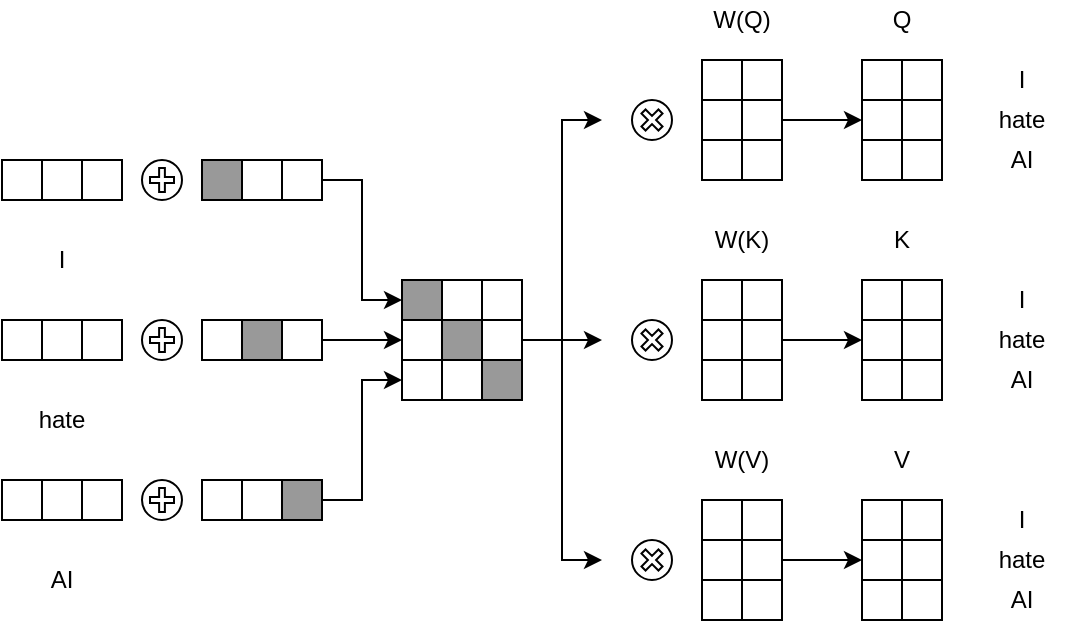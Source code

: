 <mxfile version="12.9.11" type="device"><diagram id="gSFtgMqGi9ohHK26Lygv" name="Page-1"><mxGraphModel dx="981" dy="463" grid="1" gridSize="10" guides="1" tooltips="1" connect="1" arrows="1" fold="1" page="1" pageScale="1" pageWidth="850" pageHeight="1100" math="0" shadow="0"><root><mxCell id="0"/><mxCell id="1" parent="0"/><mxCell id="Qm2T9JlyRPmXL9uz5Jr--30" value="" style="rounded=0;whiteSpace=wrap;html=1;" parent="1" vertex="1"><mxGeometry x="450" y="670" width="20" height="20" as="geometry"/></mxCell><mxCell id="Qm2T9JlyRPmXL9uz5Jr--31" value="" style="rounded=0;whiteSpace=wrap;html=1;" parent="1" vertex="1"><mxGeometry x="470" y="670" width="20" height="20" as="geometry"/></mxCell><mxCell id="Qm2T9JlyRPmXL9uz5Jr--53" value="" style="rounded=0;whiteSpace=wrap;html=1;" parent="1" vertex="1"><mxGeometry x="100" y="720" width="20" height="20" as="geometry"/></mxCell><mxCell id="Qm2T9JlyRPmXL9uz5Jr--54" value="" style="rounded=0;whiteSpace=wrap;html=1;" parent="1" vertex="1"><mxGeometry x="120" y="720" width="20" height="20" as="geometry"/></mxCell><mxCell id="Qm2T9JlyRPmXL9uz5Jr--55" value="" style="rounded=0;whiteSpace=wrap;html=1;" parent="1" vertex="1"><mxGeometry x="140" y="720" width="20" height="20" as="geometry"/></mxCell><mxCell id="Qm2T9JlyRPmXL9uz5Jr--56" value="" style="rounded=0;whiteSpace=wrap;html=1;" parent="1" vertex="1"><mxGeometry x="100" y="800" width="20" height="20" as="geometry"/></mxCell><mxCell id="Qm2T9JlyRPmXL9uz5Jr--57" value="" style="rounded=0;whiteSpace=wrap;html=1;" parent="1" vertex="1"><mxGeometry x="120" y="800" width="20" height="20" as="geometry"/></mxCell><mxCell id="Qm2T9JlyRPmXL9uz5Jr--58" value="" style="rounded=0;whiteSpace=wrap;html=1;" parent="1" vertex="1"><mxGeometry x="140" y="800" width="20" height="20" as="geometry"/></mxCell><mxCell id="Qm2T9JlyRPmXL9uz5Jr--62" value="I" style="text;html=1;strokeColor=none;fillColor=none;align=center;verticalAlign=middle;whiteSpace=wrap;rounded=0;" parent="1" vertex="1"><mxGeometry x="100" y="760" width="60" height="20" as="geometry"/></mxCell><mxCell id="Qm2T9JlyRPmXL9uz5Jr--63" value="hate" style="text;html=1;strokeColor=none;fillColor=none;align=center;verticalAlign=middle;whiteSpace=wrap;rounded=0;" parent="1" vertex="1"><mxGeometry x="100" y="840" width="60" height="20" as="geometry"/></mxCell><mxCell id="Qm2T9JlyRPmXL9uz5Jr--64" value="AI" style="text;html=1;strokeColor=none;fillColor=none;align=center;verticalAlign=middle;whiteSpace=wrap;rounded=0;" parent="1" vertex="1"><mxGeometry x="100" y="920" width="60" height="20" as="geometry"/></mxCell><mxCell id="Qm2T9JlyRPmXL9uz5Jr--71" value="" style="rounded=0;whiteSpace=wrap;html=1;" parent="1" vertex="1"><mxGeometry x="450" y="690" width="20" height="20" as="geometry"/></mxCell><mxCell id="NEwDj_R2V4vK9F48AFCS-55" style="edgeStyle=orthogonalEdgeStyle;rounded=0;orthogonalLoop=1;jettySize=auto;html=1;exitX=1;exitY=0.5;exitDx=0;exitDy=0;entryX=0;entryY=0.5;entryDx=0;entryDy=0;" edge="1" parent="1" source="Qm2T9JlyRPmXL9uz5Jr--72" target="NEwDj_R2V4vK9F48AFCS-27"><mxGeometry relative="1" as="geometry"/></mxCell><mxCell id="Qm2T9JlyRPmXL9uz5Jr--72" value="" style="rounded=0;whiteSpace=wrap;html=1;" parent="1" vertex="1"><mxGeometry x="470" y="690" width="20" height="20" as="geometry"/></mxCell><mxCell id="Qm2T9JlyRPmXL9uz5Jr--74" value="" style="rounded=0;whiteSpace=wrap;html=1;" parent="1" vertex="1"><mxGeometry x="450" y="710" width="20" height="20" as="geometry"/></mxCell><mxCell id="Qm2T9JlyRPmXL9uz5Jr--75" value="" style="rounded=0;whiteSpace=wrap;html=1;" parent="1" vertex="1"><mxGeometry x="470" y="710" width="20" height="20" as="geometry"/></mxCell><mxCell id="Qm2T9JlyRPmXL9uz5Jr--126" value="" style="rounded=0;whiteSpace=wrap;html=1;" parent="1" vertex="1"><mxGeometry x="100" y="880" width="20" height="20" as="geometry"/></mxCell><mxCell id="Qm2T9JlyRPmXL9uz5Jr--127" value="" style="rounded=0;whiteSpace=wrap;html=1;" parent="1" vertex="1"><mxGeometry x="120" y="880" width="20" height="20" as="geometry"/></mxCell><mxCell id="Qm2T9JlyRPmXL9uz5Jr--128" value="" style="rounded=0;whiteSpace=wrap;html=1;" parent="1" vertex="1"><mxGeometry x="140" y="880" width="20" height="20" as="geometry"/></mxCell><mxCell id="Qm2T9JlyRPmXL9uz5Jr--139" value="" style="rounded=0;whiteSpace=wrap;html=1;labelBackgroundColor=none;fillColor=#999999;strokeColor=#000000;fontColor=#333333;" parent="1" vertex="1"><mxGeometry x="200" y="720" width="20" height="20" as="geometry"/></mxCell><mxCell id="Qm2T9JlyRPmXL9uz5Jr--148" style="edgeStyle=orthogonalEdgeStyle;rounded=0;orthogonalLoop=1;jettySize=auto;html=1;exitX=1;exitY=0.5;exitDx=0;exitDy=0;entryX=0;entryY=0.5;entryDx=0;entryDy=0;fontColor=#B3B3B3;" parent="1" source="Qm2T9JlyRPmXL9uz5Jr--141" target="Qm2T9JlyRPmXL9uz5Jr--153" edge="1"><mxGeometry relative="1" as="geometry"><mxPoint x="230" y="640" as="targetPoint"/></mxGeometry></mxCell><mxCell id="Qm2T9JlyRPmXL9uz5Jr--140" value="" style="rounded=0;whiteSpace=wrap;html=1;" parent="1" vertex="1"><mxGeometry x="220" y="720" width="20" height="20" as="geometry"/></mxCell><mxCell id="Qm2T9JlyRPmXL9uz5Jr--141" value="" style="rounded=0;whiteSpace=wrap;html=1;" parent="1" vertex="1"><mxGeometry x="240" y="720" width="20" height="20" as="geometry"/></mxCell><mxCell id="Qm2T9JlyRPmXL9uz5Jr--142" value="" style="rounded=0;whiteSpace=wrap;html=1;" parent="1" vertex="1"><mxGeometry x="200" y="800" width="20" height="20" as="geometry"/></mxCell><mxCell id="Qm2T9JlyRPmXL9uz5Jr--150" style="edgeStyle=orthogonalEdgeStyle;rounded=0;orthogonalLoop=1;jettySize=auto;html=1;exitX=1;exitY=0.5;exitDx=0;exitDy=0;fontColor=#B3B3B3;entryX=0;entryY=0.5;entryDx=0;entryDy=0;" parent="1" source="Qm2T9JlyRPmXL9uz5Jr--144" target="Qm2T9JlyRPmXL9uz5Jr--156" edge="1"><mxGeometry relative="1" as="geometry"><mxPoint x="230" y="640" as="targetPoint"/></mxGeometry></mxCell><mxCell id="Qm2T9JlyRPmXL9uz5Jr--143" value="" style="rounded=0;whiteSpace=wrap;html=1;fillColor=#999999;" parent="1" vertex="1"><mxGeometry x="220" y="800" width="20" height="20" as="geometry"/></mxCell><mxCell id="Qm2T9JlyRPmXL9uz5Jr--144" value="" style="rounded=0;whiteSpace=wrap;html=1;" parent="1" vertex="1"><mxGeometry x="240" y="800" width="20" height="20" as="geometry"/></mxCell><mxCell id="Qm2T9JlyRPmXL9uz5Jr--145" value="" style="rounded=0;whiteSpace=wrap;html=1;" parent="1" vertex="1"><mxGeometry x="200" y="880" width="20" height="20" as="geometry"/></mxCell><mxCell id="Qm2T9JlyRPmXL9uz5Jr--151" style="edgeStyle=orthogonalEdgeStyle;rounded=0;orthogonalLoop=1;jettySize=auto;html=1;exitX=1;exitY=0.5;exitDx=0;exitDy=0;fontColor=#B3B3B3;entryX=0;entryY=0.5;entryDx=0;entryDy=0;" parent="1" source="Qm2T9JlyRPmXL9uz5Jr--147" target="Qm2T9JlyRPmXL9uz5Jr--159" edge="1"><mxGeometry relative="1" as="geometry"><mxPoint x="230" y="640" as="targetPoint"/></mxGeometry></mxCell><mxCell id="Qm2T9JlyRPmXL9uz5Jr--146" value="" style="rounded=0;whiteSpace=wrap;html=1;" parent="1" vertex="1"><mxGeometry x="220" y="880" width="20" height="20" as="geometry"/></mxCell><mxCell id="Qm2T9JlyRPmXL9uz5Jr--147" value="" style="rounded=0;whiteSpace=wrap;html=1;fillColor=#999999;" parent="1" vertex="1"><mxGeometry x="240" y="880" width="20" height="20" as="geometry"/></mxCell><mxCell id="Qm2T9JlyRPmXL9uz5Jr--153" value="" style="rounded=0;whiteSpace=wrap;html=1;fillColor=#999999;" parent="1" vertex="1"><mxGeometry x="300" y="780" width="20" height="20" as="geometry"/></mxCell><mxCell id="Qm2T9JlyRPmXL9uz5Jr--154" value="" style="rounded=0;whiteSpace=wrap;html=1;" parent="1" vertex="1"><mxGeometry x="320" y="780" width="20" height="20" as="geometry"/></mxCell><mxCell id="Qm2T9JlyRPmXL9uz5Jr--155" value="" style="rounded=0;whiteSpace=wrap;html=1;" parent="1" vertex="1"><mxGeometry x="340" y="780" width="20" height="20" as="geometry"/></mxCell><mxCell id="Qm2T9JlyRPmXL9uz5Jr--156" value="" style="rounded=0;whiteSpace=wrap;html=1;" parent="1" vertex="1"><mxGeometry x="300" y="800" width="20" height="20" as="geometry"/></mxCell><mxCell id="Qm2T9JlyRPmXL9uz5Jr--157" value="" style="rounded=0;whiteSpace=wrap;html=1;fillColor=#999999;" parent="1" vertex="1"><mxGeometry x="320" y="800" width="20" height="20" as="geometry"/></mxCell><mxCell id="NEwDj_R2V4vK9F48AFCS-2" style="edgeStyle=orthogonalEdgeStyle;rounded=0;orthogonalLoop=1;jettySize=auto;html=1;exitX=1;exitY=0.5;exitDx=0;exitDy=0;" edge="1" parent="1" source="Qm2T9JlyRPmXL9uz5Jr--158"><mxGeometry relative="1" as="geometry"><mxPoint x="400" y="700" as="targetPoint"/><Array as="points"><mxPoint x="380" y="810"/><mxPoint x="380" y="700"/></Array></mxGeometry></mxCell><mxCell id="NEwDj_R2V4vK9F48AFCS-20" style="edgeStyle=orthogonalEdgeStyle;rounded=0;orthogonalLoop=1;jettySize=auto;html=1;exitX=1;exitY=0.5;exitDx=0;exitDy=0;" edge="1" parent="1" source="Qm2T9JlyRPmXL9uz5Jr--158"><mxGeometry relative="1" as="geometry"><mxPoint x="400" y="810" as="targetPoint"/></mxGeometry></mxCell><mxCell id="NEwDj_R2V4vK9F48AFCS-21" style="edgeStyle=orthogonalEdgeStyle;rounded=0;orthogonalLoop=1;jettySize=auto;html=1;exitX=1;exitY=0.5;exitDx=0;exitDy=0;" edge="1" parent="1" source="Qm2T9JlyRPmXL9uz5Jr--158"><mxGeometry relative="1" as="geometry"><mxPoint x="400" y="920" as="targetPoint"/><Array as="points"><mxPoint x="380" y="810"/><mxPoint x="380" y="920"/></Array></mxGeometry></mxCell><mxCell id="Qm2T9JlyRPmXL9uz5Jr--158" value="" style="rounded=0;whiteSpace=wrap;html=1;" parent="1" vertex="1"><mxGeometry x="340" y="800" width="20" height="20" as="geometry"/></mxCell><mxCell id="Qm2T9JlyRPmXL9uz5Jr--159" value="" style="rounded=0;whiteSpace=wrap;html=1;" parent="1" vertex="1"><mxGeometry x="300" y="820" width="20" height="20" as="geometry"/></mxCell><mxCell id="Qm2T9JlyRPmXL9uz5Jr--160" value="" style="rounded=0;whiteSpace=wrap;html=1;" parent="1" vertex="1"><mxGeometry x="320" y="820" width="20" height="20" as="geometry"/></mxCell><mxCell id="Qm2T9JlyRPmXL9uz5Jr--161" value="" style="rounded=0;whiteSpace=wrap;html=1;fillColor=#999999;" parent="1" vertex="1"><mxGeometry x="340" y="820" width="20" height="20" as="geometry"/></mxCell><mxCell id="Qm2T9JlyRPmXL9uz5Jr--164" value="" style="shape=mxgraph.bpmn.shape;html=1;verticalLabelPosition=bottom;labelBackgroundColor=#ffffff;verticalAlign=top;align=center;perimeter=ellipsePerimeter;outlineConnect=0;outline=standard;symbol=parallelMultiple;strokeColor=#000000;fillColor=none;fontColor=#B3B3B3;" parent="1" vertex="1"><mxGeometry x="170" y="720" width="20" height="20" as="geometry"/></mxCell><mxCell id="Qm2T9JlyRPmXL9uz5Jr--167" value="" style="shape=mxgraph.bpmn.shape;html=1;verticalLabelPosition=bottom;labelBackgroundColor=#ffffff;verticalAlign=top;align=center;perimeter=ellipsePerimeter;outlineConnect=0;outline=standard;symbol=parallelMultiple;strokeColor=#000000;fillColor=none;fontColor=#B3B3B3;" parent="1" vertex="1"><mxGeometry x="170" y="800" width="20" height="20" as="geometry"/></mxCell><mxCell id="Qm2T9JlyRPmXL9uz5Jr--168" value="" style="shape=mxgraph.bpmn.shape;html=1;verticalLabelPosition=bottom;labelBackgroundColor=#ffffff;verticalAlign=top;align=center;perimeter=ellipsePerimeter;outlineConnect=0;outline=standard;symbol=parallelMultiple;strokeColor=#000000;fillColor=none;fontColor=#B3B3B3;" parent="1" vertex="1"><mxGeometry x="170" y="880" width="20" height="20" as="geometry"/></mxCell><mxCell id="NEwDj_R2V4vK9F48AFCS-1" value="" style="shape=mxgraph.bpmn.shape;html=1;verticalLabelPosition=bottom;labelBackgroundColor=#ffffff;verticalAlign=top;align=center;perimeter=ellipsePerimeter;outlineConnect=0;outline=standard;symbol=parallelMultiple;strokeColor=#000000;fillColor=none;fontColor=#B3B3B3;rotation=-45;" vertex="1" parent="1"><mxGeometry x="415" y="910" width="20" height="20" as="geometry"/></mxCell><mxCell id="NEwDj_R2V4vK9F48AFCS-3" value="W(V)" style="text;html=1;strokeColor=none;fillColor=none;align=center;verticalAlign=middle;whiteSpace=wrap;rounded=0;" vertex="1" parent="1"><mxGeometry x="450" y="860" width="40" height="20" as="geometry"/></mxCell><mxCell id="NEwDj_R2V4vK9F48AFCS-4" value="" style="rounded=0;whiteSpace=wrap;html=1;" vertex="1" parent="1"><mxGeometry x="450" y="780" width="20" height="20" as="geometry"/></mxCell><mxCell id="NEwDj_R2V4vK9F48AFCS-5" value="" style="rounded=0;whiteSpace=wrap;html=1;" vertex="1" parent="1"><mxGeometry x="470" y="780" width="20" height="20" as="geometry"/></mxCell><mxCell id="NEwDj_R2V4vK9F48AFCS-6" value="" style="rounded=0;whiteSpace=wrap;html=1;" vertex="1" parent="1"><mxGeometry x="450" y="800" width="20" height="20" as="geometry"/></mxCell><mxCell id="NEwDj_R2V4vK9F48AFCS-56" style="edgeStyle=orthogonalEdgeStyle;rounded=0;orthogonalLoop=1;jettySize=auto;html=1;exitX=1;exitY=0.5;exitDx=0;exitDy=0;entryX=0;entryY=0.5;entryDx=0;entryDy=0;" edge="1" parent="1" source="NEwDj_R2V4vK9F48AFCS-7" target="NEwDj_R2V4vK9F48AFCS-39"><mxGeometry relative="1" as="geometry"/></mxCell><mxCell id="NEwDj_R2V4vK9F48AFCS-7" value="" style="rounded=0;whiteSpace=wrap;html=1;" vertex="1" parent="1"><mxGeometry x="470" y="800" width="20" height="20" as="geometry"/></mxCell><mxCell id="NEwDj_R2V4vK9F48AFCS-8" value="" style="rounded=0;whiteSpace=wrap;html=1;" vertex="1" parent="1"><mxGeometry x="450" y="820" width="20" height="20" as="geometry"/></mxCell><mxCell id="NEwDj_R2V4vK9F48AFCS-9" value="" style="rounded=0;whiteSpace=wrap;html=1;" vertex="1" parent="1"><mxGeometry x="470" y="820" width="20" height="20" as="geometry"/></mxCell><mxCell id="NEwDj_R2V4vK9F48AFCS-10" value="" style="rounded=0;whiteSpace=wrap;html=1;" vertex="1" parent="1"><mxGeometry x="450" y="890" width="20" height="20" as="geometry"/></mxCell><mxCell id="NEwDj_R2V4vK9F48AFCS-11" value="" style="rounded=0;whiteSpace=wrap;html=1;" vertex="1" parent="1"><mxGeometry x="470" y="890" width="20" height="20" as="geometry"/></mxCell><mxCell id="NEwDj_R2V4vK9F48AFCS-12" value="" style="rounded=0;whiteSpace=wrap;html=1;" vertex="1" parent="1"><mxGeometry x="450" y="910" width="20" height="20" as="geometry"/></mxCell><mxCell id="NEwDj_R2V4vK9F48AFCS-57" style="edgeStyle=orthogonalEdgeStyle;rounded=0;orthogonalLoop=1;jettySize=auto;html=1;exitX=1;exitY=0.5;exitDx=0;exitDy=0;entryX=0;entryY=0.5;entryDx=0;entryDy=0;" edge="1" parent="1" source="NEwDj_R2V4vK9F48AFCS-13" target="NEwDj_R2V4vK9F48AFCS-49"><mxGeometry relative="1" as="geometry"/></mxCell><mxCell id="NEwDj_R2V4vK9F48AFCS-13" value="" style="rounded=0;whiteSpace=wrap;html=1;" vertex="1" parent="1"><mxGeometry x="470" y="910" width="20" height="20" as="geometry"/></mxCell><mxCell id="NEwDj_R2V4vK9F48AFCS-14" value="" style="rounded=0;whiteSpace=wrap;html=1;" vertex="1" parent="1"><mxGeometry x="450" y="930" width="20" height="20" as="geometry"/></mxCell><mxCell id="NEwDj_R2V4vK9F48AFCS-15" value="" style="rounded=0;whiteSpace=wrap;html=1;" vertex="1" parent="1"><mxGeometry x="470" y="930" width="20" height="20" as="geometry"/></mxCell><mxCell id="NEwDj_R2V4vK9F48AFCS-16" value="W(K)" style="text;html=1;strokeColor=none;fillColor=none;align=center;verticalAlign=middle;whiteSpace=wrap;rounded=0;" vertex="1" parent="1"><mxGeometry x="450" y="750" width="40" height="20" as="geometry"/></mxCell><mxCell id="NEwDj_R2V4vK9F48AFCS-17" value="W(Q)" style="text;html=1;strokeColor=none;fillColor=none;align=center;verticalAlign=middle;whiteSpace=wrap;rounded=0;" vertex="1" parent="1"><mxGeometry x="450" y="640" width="40" height="20" as="geometry"/></mxCell><mxCell id="NEwDj_R2V4vK9F48AFCS-18" value="" style="shape=mxgraph.bpmn.shape;html=1;verticalLabelPosition=bottom;labelBackgroundColor=#ffffff;verticalAlign=top;align=center;perimeter=ellipsePerimeter;outlineConnect=0;outline=standard;symbol=parallelMultiple;strokeColor=#000000;fillColor=none;fontColor=#B3B3B3;rotation=-45;" vertex="1" parent="1"><mxGeometry x="415" y="690" width="20" height="20" as="geometry"/></mxCell><mxCell id="NEwDj_R2V4vK9F48AFCS-19" value="" style="shape=mxgraph.bpmn.shape;html=1;verticalLabelPosition=bottom;labelBackgroundColor=#ffffff;verticalAlign=top;align=center;perimeter=ellipsePerimeter;outlineConnect=0;outline=standard;symbol=parallelMultiple;strokeColor=#000000;fillColor=none;fontColor=#B3B3B3;rotation=-45;" vertex="1" parent="1"><mxGeometry x="415" y="800" width="20" height="20" as="geometry"/></mxCell><mxCell id="NEwDj_R2V4vK9F48AFCS-22" value="I" style="text;html=1;strokeColor=none;fillColor=none;align=center;verticalAlign=middle;whiteSpace=wrap;rounded=0;" vertex="1" parent="1"><mxGeometry x="580" y="670" width="60" height="20" as="geometry"/></mxCell><mxCell id="NEwDj_R2V4vK9F48AFCS-23" value="hate" style="text;html=1;strokeColor=none;fillColor=none;align=center;verticalAlign=middle;whiteSpace=wrap;rounded=0;" vertex="1" parent="1"><mxGeometry x="580" y="690" width="60" height="20" as="geometry"/></mxCell><mxCell id="NEwDj_R2V4vK9F48AFCS-24" value="AI" style="text;html=1;strokeColor=none;fillColor=none;align=center;verticalAlign=middle;whiteSpace=wrap;rounded=0;" vertex="1" parent="1"><mxGeometry x="580" y="710" width="60" height="20" as="geometry"/></mxCell><mxCell id="NEwDj_R2V4vK9F48AFCS-25" value="" style="rounded=0;whiteSpace=wrap;html=1;" vertex="1" parent="1"><mxGeometry x="530" y="670" width="20" height="20" as="geometry"/></mxCell><mxCell id="NEwDj_R2V4vK9F48AFCS-26" value="" style="rounded=0;whiteSpace=wrap;html=1;" vertex="1" parent="1"><mxGeometry x="550" y="670" width="20" height="20" as="geometry"/></mxCell><mxCell id="NEwDj_R2V4vK9F48AFCS-27" value="" style="rounded=0;whiteSpace=wrap;html=1;" vertex="1" parent="1"><mxGeometry x="530" y="690" width="20" height="20" as="geometry"/></mxCell><mxCell id="NEwDj_R2V4vK9F48AFCS-28" value="" style="rounded=0;whiteSpace=wrap;html=1;" vertex="1" parent="1"><mxGeometry x="550" y="690" width="20" height="20" as="geometry"/></mxCell><mxCell id="NEwDj_R2V4vK9F48AFCS-29" value="" style="rounded=0;whiteSpace=wrap;html=1;" vertex="1" parent="1"><mxGeometry x="530" y="710" width="20" height="20" as="geometry"/></mxCell><mxCell id="NEwDj_R2V4vK9F48AFCS-30" value="" style="rounded=0;whiteSpace=wrap;html=1;" vertex="1" parent="1"><mxGeometry x="550" y="710" width="20" height="20" as="geometry"/></mxCell><mxCell id="NEwDj_R2V4vK9F48AFCS-33" value="Q" style="text;html=1;strokeColor=none;fillColor=none;align=center;verticalAlign=middle;whiteSpace=wrap;rounded=0;" vertex="1" parent="1"><mxGeometry x="530" y="640" width="40" height="20" as="geometry"/></mxCell><mxCell id="NEwDj_R2V4vK9F48AFCS-34" value="I" style="text;html=1;strokeColor=none;fillColor=none;align=center;verticalAlign=middle;whiteSpace=wrap;rounded=0;" vertex="1" parent="1"><mxGeometry x="580" y="780" width="60" height="20" as="geometry"/></mxCell><mxCell id="NEwDj_R2V4vK9F48AFCS-35" value="hate" style="text;html=1;strokeColor=none;fillColor=none;align=center;verticalAlign=middle;whiteSpace=wrap;rounded=0;" vertex="1" parent="1"><mxGeometry x="580" y="800" width="60" height="20" as="geometry"/></mxCell><mxCell id="NEwDj_R2V4vK9F48AFCS-36" value="AI" style="text;html=1;strokeColor=none;fillColor=none;align=center;verticalAlign=middle;whiteSpace=wrap;rounded=0;" vertex="1" parent="1"><mxGeometry x="580" y="820" width="60" height="20" as="geometry"/></mxCell><mxCell id="NEwDj_R2V4vK9F48AFCS-37" value="" style="rounded=0;whiteSpace=wrap;html=1;" vertex="1" parent="1"><mxGeometry x="530" y="780" width="20" height="20" as="geometry"/></mxCell><mxCell id="NEwDj_R2V4vK9F48AFCS-38" value="" style="rounded=0;whiteSpace=wrap;html=1;" vertex="1" parent="1"><mxGeometry x="550" y="780" width="20" height="20" as="geometry"/></mxCell><mxCell id="NEwDj_R2V4vK9F48AFCS-39" value="" style="rounded=0;whiteSpace=wrap;html=1;" vertex="1" parent="1"><mxGeometry x="530" y="800" width="20" height="20" as="geometry"/></mxCell><mxCell id="NEwDj_R2V4vK9F48AFCS-40" value="" style="rounded=0;whiteSpace=wrap;html=1;" vertex="1" parent="1"><mxGeometry x="550" y="800" width="20" height="20" as="geometry"/></mxCell><mxCell id="NEwDj_R2V4vK9F48AFCS-41" value="" style="rounded=0;whiteSpace=wrap;html=1;" vertex="1" parent="1"><mxGeometry x="530" y="820" width="20" height="20" as="geometry"/></mxCell><mxCell id="NEwDj_R2V4vK9F48AFCS-42" value="" style="rounded=0;whiteSpace=wrap;html=1;" vertex="1" parent="1"><mxGeometry x="550" y="820" width="20" height="20" as="geometry"/></mxCell><mxCell id="NEwDj_R2V4vK9F48AFCS-43" value="K" style="text;html=1;strokeColor=none;fillColor=none;align=center;verticalAlign=middle;whiteSpace=wrap;rounded=0;" vertex="1" parent="1"><mxGeometry x="530" y="750" width="40" height="20" as="geometry"/></mxCell><mxCell id="NEwDj_R2V4vK9F48AFCS-44" value="I" style="text;html=1;strokeColor=none;fillColor=none;align=center;verticalAlign=middle;whiteSpace=wrap;rounded=0;" vertex="1" parent="1"><mxGeometry x="580" y="890" width="60" height="20" as="geometry"/></mxCell><mxCell id="NEwDj_R2V4vK9F48AFCS-45" value="hate" style="text;html=1;strokeColor=none;fillColor=none;align=center;verticalAlign=middle;whiteSpace=wrap;rounded=0;" vertex="1" parent="1"><mxGeometry x="580" y="910" width="60" height="20" as="geometry"/></mxCell><mxCell id="NEwDj_R2V4vK9F48AFCS-46" value="AI" style="text;html=1;strokeColor=none;fillColor=none;align=center;verticalAlign=middle;whiteSpace=wrap;rounded=0;" vertex="1" parent="1"><mxGeometry x="580" y="930" width="60" height="20" as="geometry"/></mxCell><mxCell id="NEwDj_R2V4vK9F48AFCS-47" value="" style="rounded=0;whiteSpace=wrap;html=1;" vertex="1" parent="1"><mxGeometry x="530" y="890" width="20" height="20" as="geometry"/></mxCell><mxCell id="NEwDj_R2V4vK9F48AFCS-48" value="" style="rounded=0;whiteSpace=wrap;html=1;" vertex="1" parent="1"><mxGeometry x="550" y="890" width="20" height="20" as="geometry"/></mxCell><mxCell id="NEwDj_R2V4vK9F48AFCS-49" value="" style="rounded=0;whiteSpace=wrap;html=1;" vertex="1" parent="1"><mxGeometry x="530" y="910" width="20" height="20" as="geometry"/></mxCell><mxCell id="NEwDj_R2V4vK9F48AFCS-50" value="" style="rounded=0;whiteSpace=wrap;html=1;" vertex="1" parent="1"><mxGeometry x="550" y="910" width="20" height="20" as="geometry"/></mxCell><mxCell id="NEwDj_R2V4vK9F48AFCS-51" value="" style="rounded=0;whiteSpace=wrap;html=1;" vertex="1" parent="1"><mxGeometry x="530" y="930" width="20" height="20" as="geometry"/></mxCell><mxCell id="NEwDj_R2V4vK9F48AFCS-52" value="" style="rounded=0;whiteSpace=wrap;html=1;" vertex="1" parent="1"><mxGeometry x="550" y="930" width="20" height="20" as="geometry"/></mxCell><mxCell id="NEwDj_R2V4vK9F48AFCS-53" value="V" style="text;html=1;strokeColor=none;fillColor=none;align=center;verticalAlign=middle;whiteSpace=wrap;rounded=0;" vertex="1" parent="1"><mxGeometry x="530" y="860" width="40" height="20" as="geometry"/></mxCell></root></mxGraphModel></diagram></mxfile>